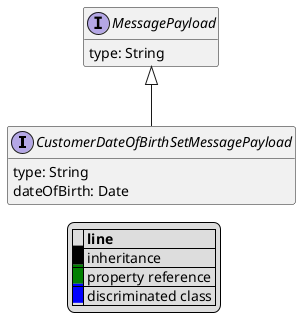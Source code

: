 @startuml

hide empty fields
hide empty methods
legend
|= |= line |
|<back:black>   </back>| inheritance |
|<back:green>   </back>| property reference |
|<back:blue>   </back>| discriminated class |
endlegend
interface CustomerDateOfBirthSetMessagePayload [[CustomerDateOfBirthSetMessagePayload.svg]] extends MessagePayload {
    type: String
    dateOfBirth: Date
}
interface MessagePayload [[MessagePayload.svg]]  {
    type: String
}





@enduml
